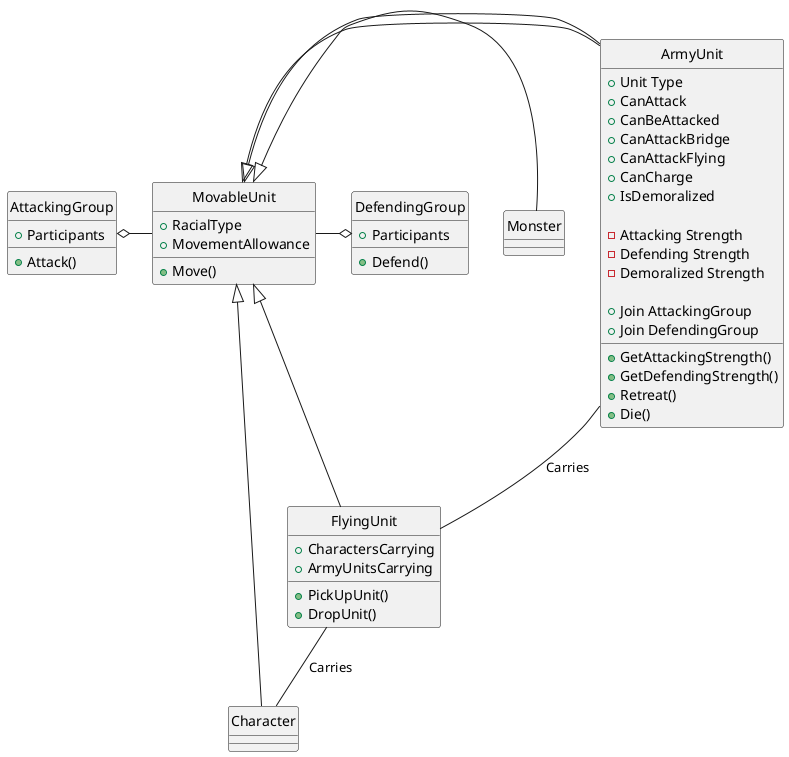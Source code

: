 'this is the comment syntax

@startuml
hide circle

MovableUnit <|- ArmyUnit
MovableUnit <|- Character
MovableUnit <|- Monster
MovableUnit <|- ArmyUnit
FlyingUnit -|> MovableUnit


FlyingUnit --  Character : Carries
ArmyUnit -- FlyingUnit : Carries

AttackingGroup o- MovableUnit
MovableUnit -o DefendingGroup

class AttackingGroup{
+ Participants
+ Attack()
}

class DefendingGroup{
+ Participants
+ Defend()
}

class ArmyUnit { 

+ Unit Type 
+ CanAttack
+ CanBeAttacked
+ CanAttackBridge
+ CanAttackFlying
+ CanCharge
+ IsDemoralized

- Attacking Strength
- Defending Strength
- Demoralized Strength

+ GetAttackingStrength()
+ GetDefendingStrength()
+ Join AttackingGroup
+ Join DefendingGroup
+ Retreat()
+ Die()

}


class FlyingUnit {
+ CharactersCarrying
+ ArmyUnitsCarrying
+ PickUpUnit()
+ DropUnit()
}

class MovableUnit {
+ RacialType
+ MovementAllowance
+ Move()
}


@enduml


'Writeup: Putting this here for now:

' A movable unit is something with a race that a player can move.

' An army unit is something that attacks and defends directly. Army
' units are mostly differentiated by their fixed attacking and defending
' strengths, and by restrictions on what sort of units and terrain they
' can attack. Each individual army unit may be in several different
' states. IsDemoralized is a state that can persist between game turns.
' CanAttack and CanBeAttacked are states that are reset each game turn,
' (these states stem from the rule that each unit can only participate
' in a single attack each game turn).

' What can an ArmyUnit do? Attack, defend, retreat and die. The games
' rules are best reflected by considring attacking and defending as
' group operations (possibly in a group of size 1). The AttackingGroup
' and DefendingGroup classes capture this.

' FlyingUnits are a subclass of normal ArmyUnits, but they can carry a
' single unit or any number of characters.

